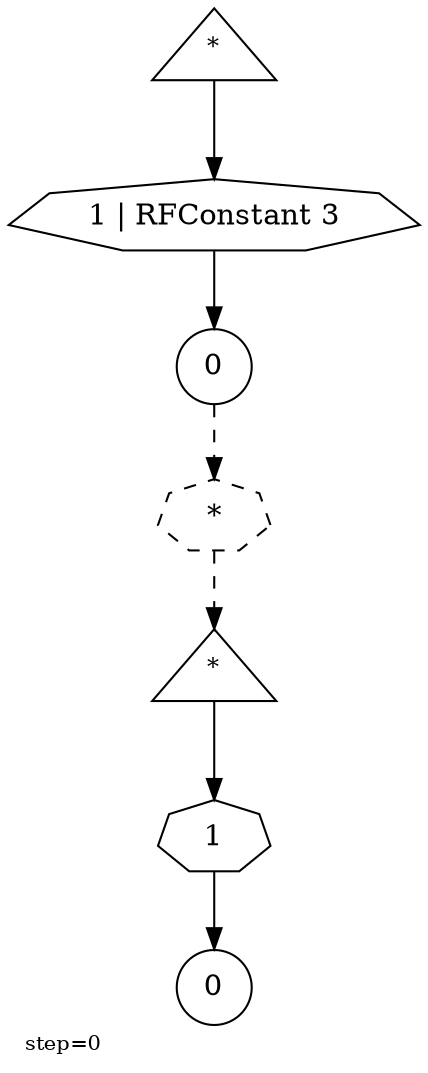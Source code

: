 digraph {
  graph  [labelloc=bottom,labeljust=left,fontsize="10",label="step=0"];
  "335" [shape=triangle,peripheries="1",label=<<SUP>*</SUP>>,labelfontcolor=black,color=black];
  "336" [shape=triangle,peripheries="1",label=<<SUP>*</SUP>>,labelfontcolor=black,color=black];
  "337" [shape=circle,peripheries="1",label=<0>,labelfontcolor=black,color=black];
  "339" [shape=circle,peripheries="1",label=<0>,labelfontcolor=black,color=black];
  "338" [label=<1 | RFConstant 3>,peripheries="1",color=black,shape=septagon];
  "336" -> "338" [color=black];
  "338" -> "337" [color=black];
  "340" [label=<1>,peripheries="1",color=black,shape=septagon];
  "335" -> "340" [color=black];
  "340" -> "339" [color=black];
  "341" [label=<*>,peripheries="1",color=black,style=dashed,shape=septagon];
  "337" -> "341" [style=dashed,color=black];
  "341" -> "335" [style=dashed,color=black];
}